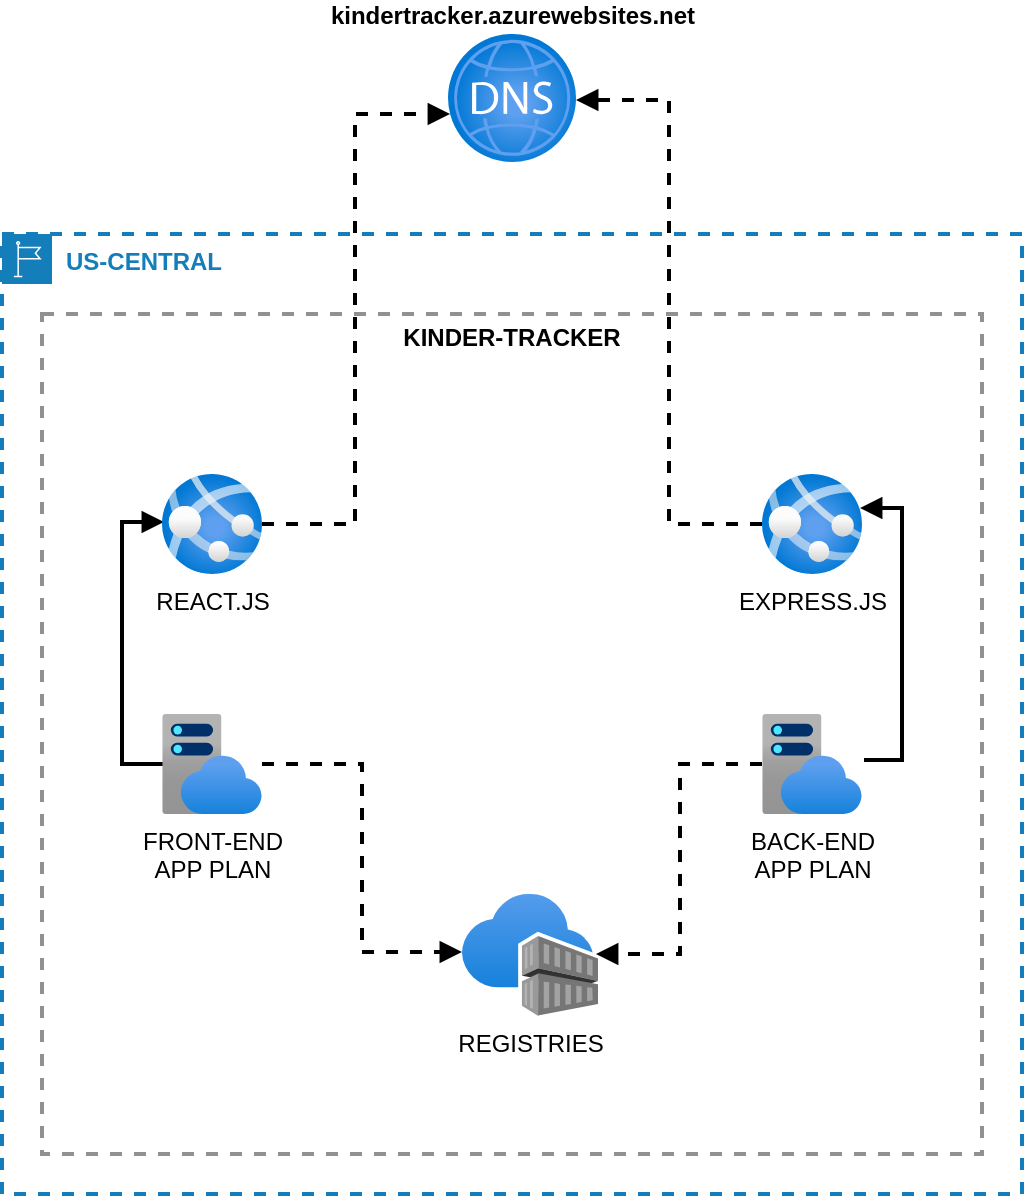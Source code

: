 <mxfile version="20.6.0" type="github">
  <diagram id="qb6wAy7d-WQ8ubXejc6Y" name="Page-1">
    <mxGraphModel dx="1278" dy="731" grid="1" gridSize="10" guides="1" tooltips="1" connect="1" arrows="1" fold="1" page="1" pageScale="1" pageWidth="827" pageHeight="1169" math="0" shadow="0">
      <root>
        <mxCell id="0" />
        <mxCell id="1" parent="0" />
        <mxCell id="toDvMC9Mcj0WREt1LOCW-2" value="US-CENTRAL" style="points=[[0,0],[0.25,0],[0.5,0],[0.75,0],[1,0],[1,0.25],[1,0.5],[1,0.75],[1,1],[0.75,1],[0.5,1],[0.25,1],[0,1],[0,0.75],[0,0.5],[0,0.25]];outlineConnect=0;gradientColor=none;html=1;whiteSpace=wrap;fontSize=12;fontStyle=1;container=1;pointerEvents=0;collapsible=0;recursiveResize=0;shape=mxgraph.aws4.group;grIcon=mxgraph.aws4.group_region;strokeColor=#147EBA;fillColor=none;verticalAlign=top;align=left;spacingLeft=30;fontColor=#147EBA;dashed=1;strokeWidth=2;" vertex="1" parent="1">
          <mxGeometry x="190" y="150" width="510" height="480" as="geometry" />
        </mxCell>
        <mxCell id="toDvMC9Mcj0WREt1LOCW-1" value="KINDER-TRACKER" style="fontStyle=1;verticalAlign=top;align=center;spacingTop=-2;fillColor=none;rounded=0;whiteSpace=wrap;html=1;strokeColor=#919191;strokeWidth=2;dashed=1;container=1;collapsible=0;expand=0;recursiveResize=0;" vertex="1" parent="toDvMC9Mcj0WREt1LOCW-2">
          <mxGeometry x="20" y="40" width="470" height="420" as="geometry" />
        </mxCell>
        <mxCell id="toDvMC9Mcj0WREt1LOCW-7" style="edgeStyle=orthogonalEdgeStyle;rounded=0;orthogonalLoop=1;jettySize=auto;html=1;entryX=0.02;entryY=0.48;entryDx=0;entryDy=0;entryPerimeter=0;exitX=0.02;exitY=0.5;exitDx=0;exitDy=0;exitPerimeter=0;strokeWidth=2;endArrow=block;endFill=1;" edge="1" parent="toDvMC9Mcj0WREt1LOCW-1" source="toDvMC9Mcj0WREt1LOCW-3" target="toDvMC9Mcj0WREt1LOCW-5">
          <mxGeometry relative="1" as="geometry" />
        </mxCell>
        <mxCell id="toDvMC9Mcj0WREt1LOCW-10" style="edgeStyle=orthogonalEdgeStyle;rounded=0;orthogonalLoop=1;jettySize=auto;html=1;entryX=0;entryY=0.475;entryDx=0;entryDy=0;entryPerimeter=0;strokeWidth=2;endArrow=block;endFill=1;dashed=1;" edge="1" parent="toDvMC9Mcj0WREt1LOCW-1" source="toDvMC9Mcj0WREt1LOCW-3" target="toDvMC9Mcj0WREt1LOCW-9">
          <mxGeometry relative="1" as="geometry" />
        </mxCell>
        <mxCell id="toDvMC9Mcj0WREt1LOCW-3" value="FRONT-END&lt;br&gt;APP PLAN" style="aspect=fixed;html=1;points=[];align=center;image;fontSize=12;image=img/lib/azure2/app_services/App_Service_Plans.svg;strokeWidth=2;" vertex="1" parent="toDvMC9Mcj0WREt1LOCW-1">
          <mxGeometry x="60" y="200" width="50" height="50" as="geometry" />
        </mxCell>
        <mxCell id="toDvMC9Mcj0WREt1LOCW-8" style="edgeStyle=orthogonalEdgeStyle;rounded=0;orthogonalLoop=1;jettySize=auto;html=1;entryX=0.98;entryY=0.34;entryDx=0;entryDy=0;entryPerimeter=0;strokeWidth=2;exitX=1.02;exitY=0.46;exitDx=0;exitDy=0;exitPerimeter=0;endArrow=block;endFill=1;" edge="1" parent="toDvMC9Mcj0WREt1LOCW-1" source="toDvMC9Mcj0WREt1LOCW-4" target="toDvMC9Mcj0WREt1LOCW-6">
          <mxGeometry relative="1" as="geometry" />
        </mxCell>
        <mxCell id="toDvMC9Mcj0WREt1LOCW-11" style="edgeStyle=orthogonalEdgeStyle;rounded=0;orthogonalLoop=1;jettySize=auto;html=1;entryX=0.985;entryY=0.492;entryDx=0;entryDy=0;entryPerimeter=0;strokeWidth=2;endArrow=block;endFill=1;dashed=1;" edge="1" parent="toDvMC9Mcj0WREt1LOCW-1" source="toDvMC9Mcj0WREt1LOCW-4" target="toDvMC9Mcj0WREt1LOCW-9">
          <mxGeometry relative="1" as="geometry" />
        </mxCell>
        <mxCell id="toDvMC9Mcj0WREt1LOCW-4" value="BACK-END&lt;br&gt;APP PLAN" style="aspect=fixed;html=1;points=[];align=center;image;fontSize=12;image=img/lib/azure2/app_services/App_Service_Plans.svg;strokeWidth=2;" vertex="1" parent="toDvMC9Mcj0WREt1LOCW-1">
          <mxGeometry x="360" y="200" width="50" height="50" as="geometry" />
        </mxCell>
        <mxCell id="toDvMC9Mcj0WREt1LOCW-5" value="REACT.JS" style="aspect=fixed;html=1;points=[];align=center;image;fontSize=12;image=img/lib/azure2/app_services/App_Services.svg;strokeWidth=2;" vertex="1" parent="toDvMC9Mcj0WREt1LOCW-1">
          <mxGeometry x="60" y="80" width="50" height="50" as="geometry" />
        </mxCell>
        <mxCell id="toDvMC9Mcj0WREt1LOCW-6" value="EXPRESS.JS" style="aspect=fixed;html=1;points=[];align=center;image;fontSize=12;image=img/lib/azure2/app_services/App_Services.svg;strokeWidth=2;" vertex="1" parent="toDvMC9Mcj0WREt1LOCW-1">
          <mxGeometry x="360" y="80" width="50" height="50" as="geometry" />
        </mxCell>
        <mxCell id="toDvMC9Mcj0WREt1LOCW-9" value="REGISTRIES" style="aspect=fixed;html=1;points=[];align=center;image;fontSize=12;image=img/lib/azure2/containers/Container_Registries.svg;strokeWidth=2;" vertex="1" parent="toDvMC9Mcj0WREt1LOCW-1">
          <mxGeometry x="210" y="290" width="68" height="61" as="geometry" />
        </mxCell>
        <mxCell id="toDvMC9Mcj0WREt1LOCW-12" value="kindertracker.azurewebsites.net" style="aspect=fixed;html=1;points=[];align=center;image;fontSize=12;image=img/lib/azure2/networking/DNS_Zones.svg;strokeWidth=2;fontStyle=1;labelPosition=center;verticalLabelPosition=top;verticalAlign=bottom;" vertex="1" parent="1">
          <mxGeometry x="413" y="50" width="64" height="64" as="geometry" />
        </mxCell>
        <mxCell id="toDvMC9Mcj0WREt1LOCW-13" style="edgeStyle=orthogonalEdgeStyle;rounded=0;orthogonalLoop=1;jettySize=auto;html=1;entryX=0.016;entryY=0.625;entryDx=0;entryDy=0;entryPerimeter=0;dashed=1;strokeWidth=2;endArrow=block;endFill=1;" edge="1" parent="1" source="toDvMC9Mcj0WREt1LOCW-5" target="toDvMC9Mcj0WREt1LOCW-12">
          <mxGeometry relative="1" as="geometry" />
        </mxCell>
        <mxCell id="toDvMC9Mcj0WREt1LOCW-14" style="edgeStyle=orthogonalEdgeStyle;rounded=0;orthogonalLoop=1;jettySize=auto;html=1;entryX=1;entryY=0.516;entryDx=0;entryDy=0;entryPerimeter=0;dashed=1;strokeWidth=2;endArrow=block;endFill=1;" edge="1" parent="1" source="toDvMC9Mcj0WREt1LOCW-6" target="toDvMC9Mcj0WREt1LOCW-12">
          <mxGeometry relative="1" as="geometry" />
        </mxCell>
      </root>
    </mxGraphModel>
  </diagram>
</mxfile>
